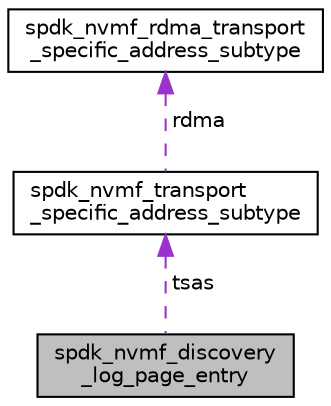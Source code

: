 digraph "spdk_nvmf_discovery_log_page_entry"
{
  edge [fontname="Helvetica",fontsize="10",labelfontname="Helvetica",labelfontsize="10"];
  node [fontname="Helvetica",fontsize="10",shape=record];
  Node1 [label="spdk_nvmf_discovery\l_log_page_entry",height=0.2,width=0.4,color="black", fillcolor="grey75", style="filled", fontcolor="black"];
  Node2 -> Node1 [dir="back",color="darkorchid3",fontsize="10",style="dashed",label=" tsas" ,fontname="Helvetica"];
  Node2 [label="spdk_nvmf_transport\l_specific_address_subtype",height=0.2,width=0.4,color="black", fillcolor="white", style="filled",URL="$unionspdk__nvmf__transport__specific__address__subtype.html",tooltip="Transport-specific address subtype. "];
  Node3 -> Node2 [dir="back",color="darkorchid3",fontsize="10",style="dashed",label=" rdma" ,fontname="Helvetica"];
  Node3 [label="spdk_nvmf_rdma_transport\l_specific_address_subtype",height=0.2,width=0.4,color="black", fillcolor="white", style="filled",URL="$structspdk__nvmf__rdma__transport__specific__address__subtype.html",tooltip="RDMA transport-specific address subtype. "];
}
